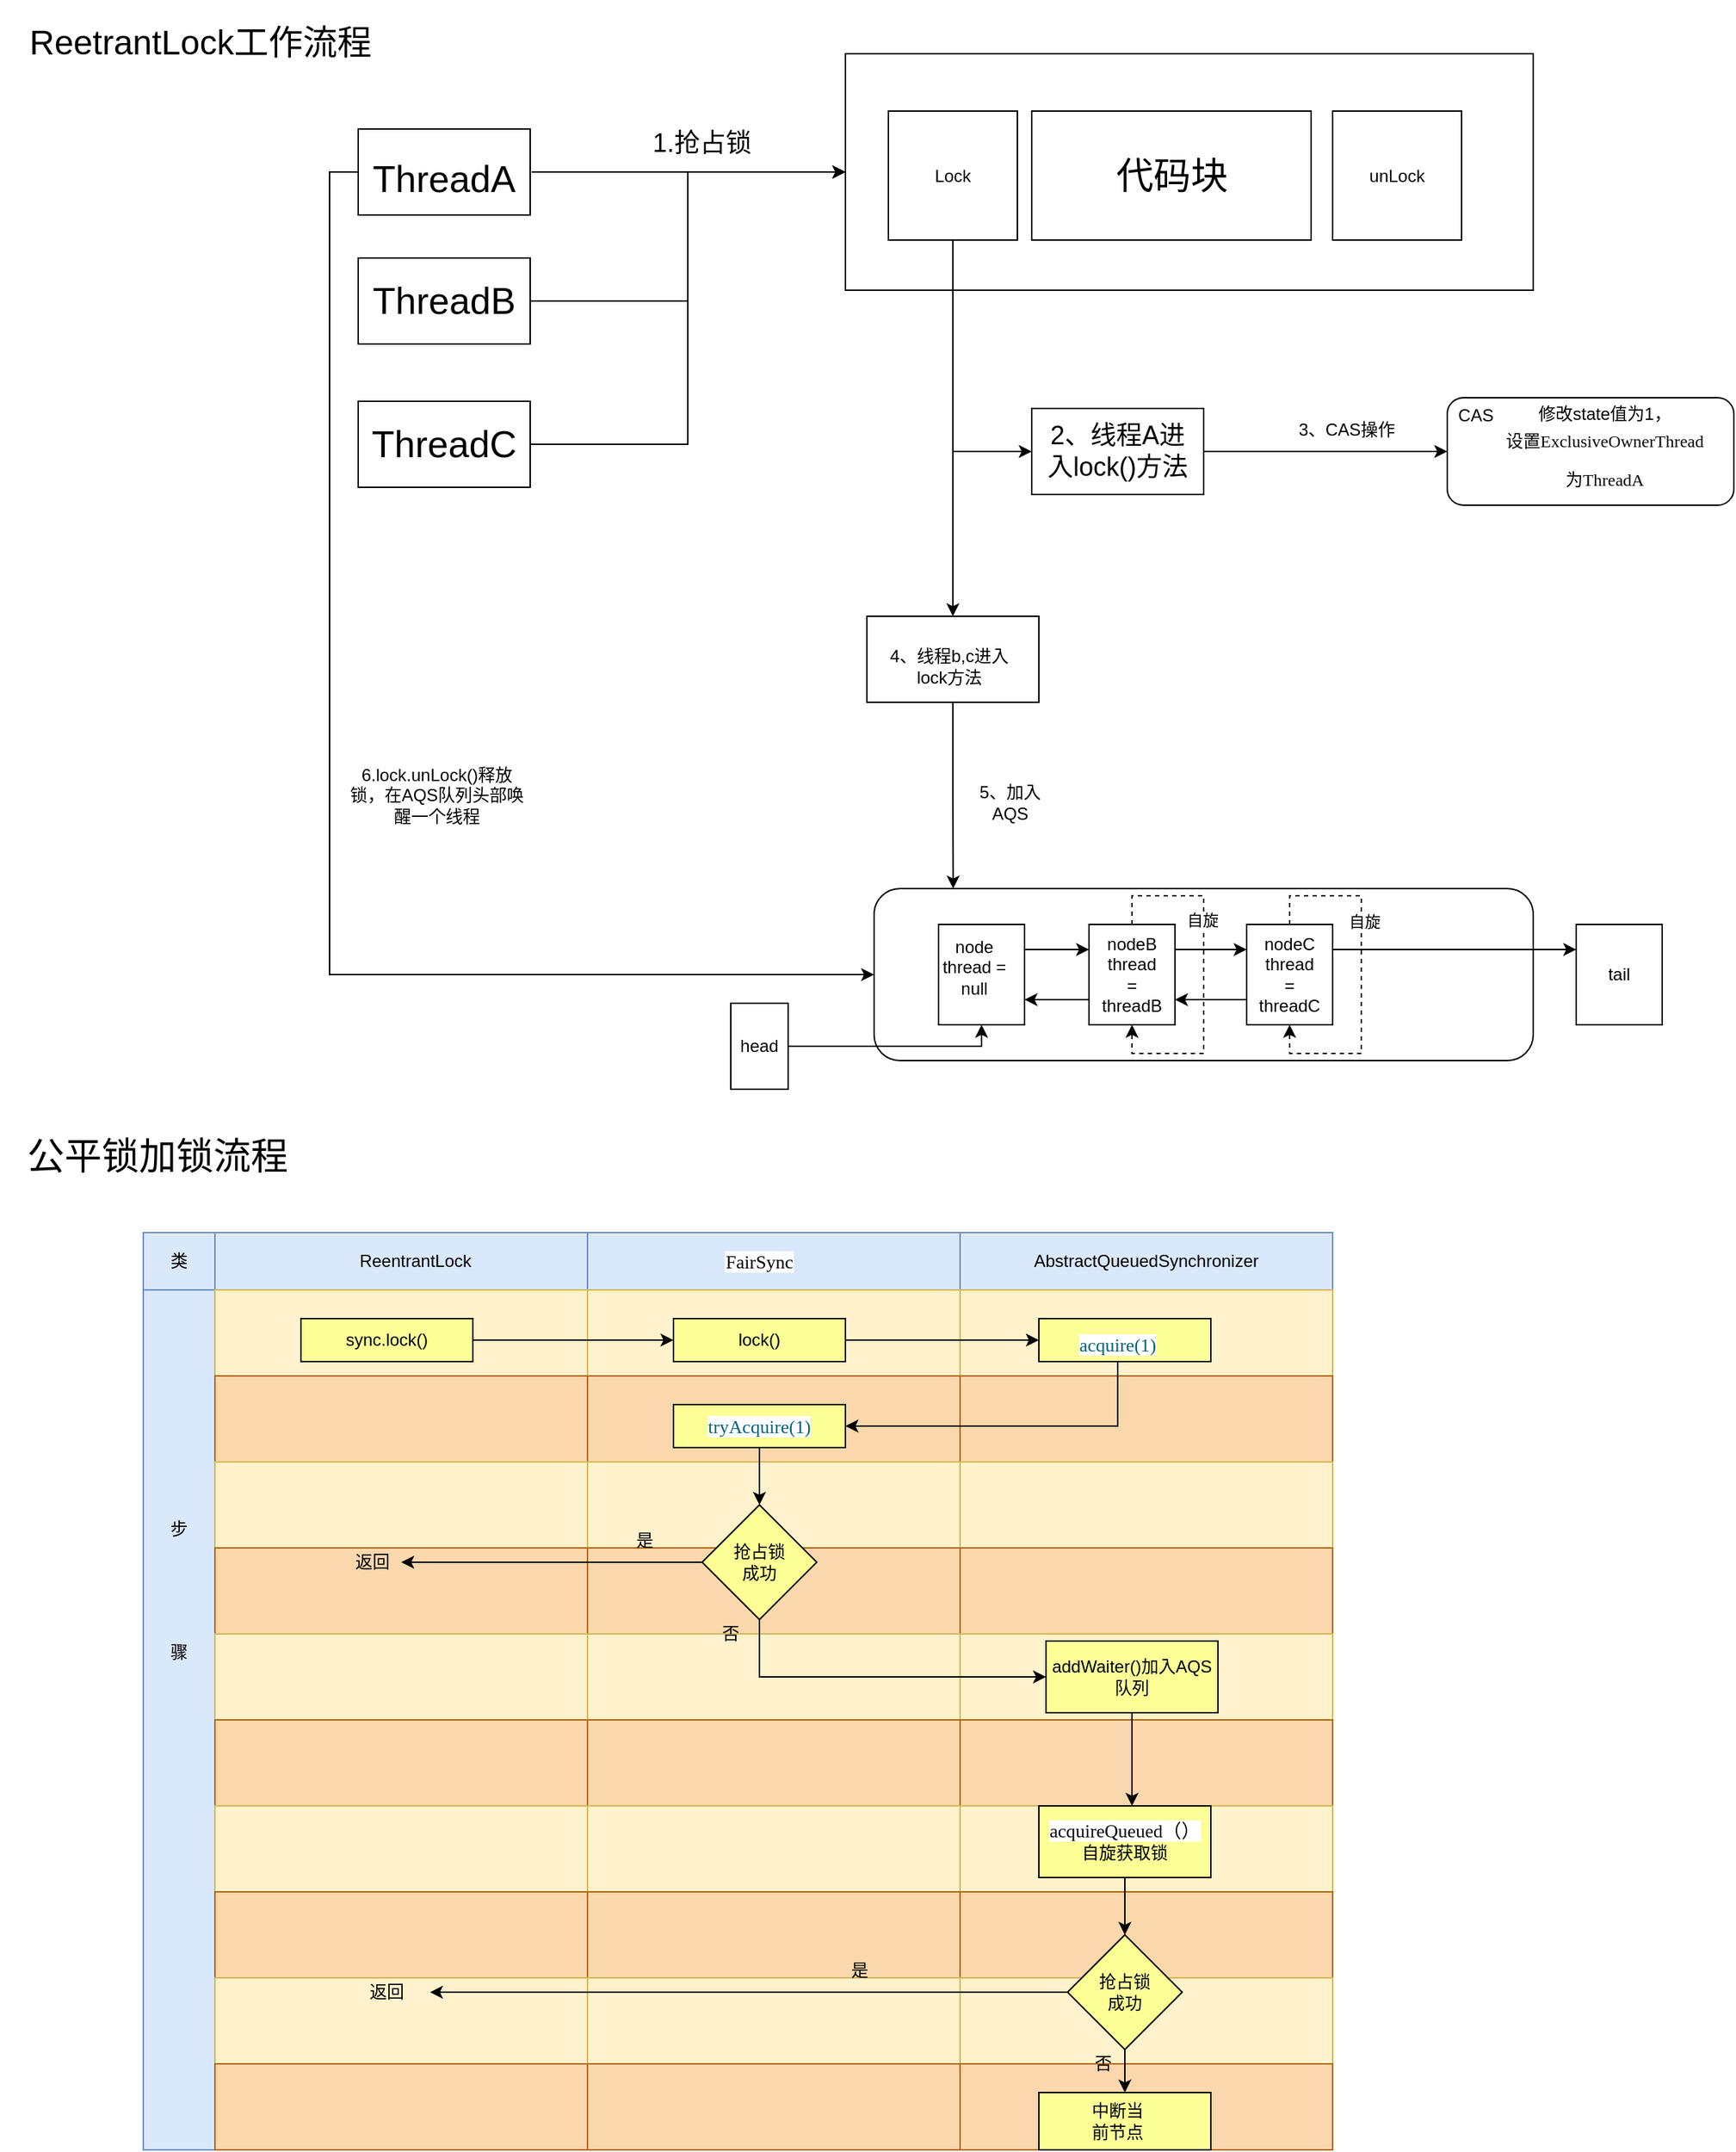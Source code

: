 <mxfile version="14.7.7" type="github" pages="2">
  <diagram id="6a731a19-8d31-9384-78a2-239565b7b9f0" name="ReentrantLock流程图">
    <mxGraphModel dx="1982" dy="435" grid="1" gridSize="10" guides="1" tooltips="1" connect="1" arrows="1" fold="1" page="1" pageScale="1" pageWidth="1169" pageHeight="827" background="none" math="0" shadow="0">
      <root>
        <mxCell id="0" />
        <mxCell id="1" parent="0" />
        <mxCell id="f_UWW3XsLCHWjXA5f-K4-162" value="" style="edgeStyle=orthogonalEdgeStyle;rounded=0;orthogonalLoop=1;jettySize=auto;html=1;" parent="1" edge="1">
          <mxGeometry relative="1" as="geometry">
            <mxPoint x="1224.915" y="1585.5" as="targetPoint" />
          </mxGeometry>
        </mxCell>
        <mxCell id="6T5qeiVzIAEhzXjkzSye-1" style="edgeStyle=orthogonalEdgeStyle;rounded=0;orthogonalLoop=1;jettySize=auto;html=1;exitX=0;exitY=0.5;exitDx=0;exitDy=0;entryX=0;entryY=0.5;entryDx=0;entryDy=0;" parent="1" source="NFommukHjB3zLzGtuHlv-143" target="NFommukHjB3zLzGtuHlv-174" edge="1">
          <mxGeometry relative="1" as="geometry" />
        </mxCell>
        <mxCell id="NFommukHjB3zLzGtuHlv-143" value="" style="rounded=0;whiteSpace=wrap;html=1;" parent="1" vertex="1">
          <mxGeometry x="120" y="100" width="120" height="60" as="geometry" />
        </mxCell>
        <mxCell id="NFommukHjB3zLzGtuHlv-158" style="edgeStyle=orthogonalEdgeStyle;rounded=0;orthogonalLoop=1;jettySize=auto;html=1;exitX=1;exitY=0.5;exitDx=0;exitDy=0;entryX=0;entryY=0.5;entryDx=0;entryDy=0;" parent="1" source="NFommukHjB3zLzGtuHlv-144" target="NFommukHjB3zLzGtuHlv-149" edge="1">
          <mxGeometry relative="1" as="geometry" />
        </mxCell>
        <mxCell id="NFommukHjB3zLzGtuHlv-144" value="" style="rounded=0;whiteSpace=wrap;html=1;" parent="1" vertex="1">
          <mxGeometry x="120" y="190" width="120" height="60" as="geometry" />
        </mxCell>
        <mxCell id="NFommukHjB3zLzGtuHlv-160" style="edgeStyle=orthogonalEdgeStyle;rounded=0;orthogonalLoop=1;jettySize=auto;html=1;exitX=1;exitY=0.5;exitDx=0;exitDy=0;" parent="1" source="NFommukHjB3zLzGtuHlv-145" edge="1">
          <mxGeometry relative="1" as="geometry">
            <mxPoint x="460" y="130" as="targetPoint" />
            <Array as="points">
              <mxPoint x="350" y="320" />
              <mxPoint x="350" y="130" />
            </Array>
          </mxGeometry>
        </mxCell>
        <mxCell id="NFommukHjB3zLzGtuHlv-145" value="" style="rounded=0;whiteSpace=wrap;html=1;" parent="1" vertex="1">
          <mxGeometry x="120" y="290" width="120" height="60" as="geometry" />
        </mxCell>
        <mxCell id="NFommukHjB3zLzGtuHlv-146" value="&lt;font style=&quot;font-size: 26px&quot;&gt;ThreadA&lt;/font&gt;" style="text;html=1;strokeColor=none;fillColor=none;align=center;verticalAlign=middle;whiteSpace=wrap;rounded=0;" parent="1" vertex="1">
          <mxGeometry x="130" y="100" width="100" height="70" as="geometry" />
        </mxCell>
        <mxCell id="NFommukHjB3zLzGtuHlv-147" value="&lt;font style=&quot;font-size: 26px&quot;&gt;ThreadC&lt;/font&gt;" style="text;html=1;strokeColor=none;fillColor=none;align=center;verticalAlign=middle;whiteSpace=wrap;rounded=0;" parent="1" vertex="1">
          <mxGeometry x="130" y="285" width="100" height="70" as="geometry" />
        </mxCell>
        <mxCell id="NFommukHjB3zLzGtuHlv-148" value="&lt;font style=&quot;font-size: 26px&quot;&gt;ThreadB&lt;/font&gt;" style="text;html=1;strokeColor=none;fillColor=none;align=center;verticalAlign=middle;whiteSpace=wrap;rounded=0;" parent="1" vertex="1">
          <mxGeometry x="130" y="185" width="100" height="70" as="geometry" />
        </mxCell>
        <mxCell id="NFommukHjB3zLzGtuHlv-149" value="" style="rounded=0;whiteSpace=wrap;html=1;" parent="1" vertex="1">
          <mxGeometry x="460" y="47.5" width="480" height="165" as="geometry" />
        </mxCell>
        <mxCell id="NFommukHjB3zLzGtuHlv-150" value="" style="rounded=0;whiteSpace=wrap;html=1;" parent="1" vertex="1">
          <mxGeometry x="590" y="87.5" width="195" height="90" as="geometry" />
        </mxCell>
        <mxCell id="NFommukHjB3zLzGtuHlv-151" value="&lt;font style=&quot;font-size: 26px&quot;&gt;代码块&lt;/font&gt;" style="text;html=1;strokeColor=none;fillColor=none;align=center;verticalAlign=middle;whiteSpace=wrap;rounded=0;" parent="1" vertex="1">
          <mxGeometry x="617.5" y="102.5" width="140" height="60" as="geometry" />
        </mxCell>
        <mxCell id="NFommukHjB3zLzGtuHlv-162" style="edgeStyle=orthogonalEdgeStyle;rounded=0;orthogonalLoop=1;jettySize=auto;html=1;exitX=0.5;exitY=1;exitDx=0;exitDy=0;entryX=0;entryY=0.5;entryDx=0;entryDy=0;" parent="1" source="NFommukHjB3zLzGtuHlv-152" target="NFommukHjB3zLzGtuHlv-161" edge="1">
          <mxGeometry relative="1" as="geometry" />
        </mxCell>
        <mxCell id="NFommukHjB3zLzGtuHlv-173" style="edgeStyle=orthogonalEdgeStyle;rounded=0;orthogonalLoop=1;jettySize=auto;html=1;exitX=0.5;exitY=1;exitDx=0;exitDy=0;entryX=0.5;entryY=0;entryDx=0;entryDy=0;" parent="1" source="NFommukHjB3zLzGtuHlv-152" target="NFommukHjB3zLzGtuHlv-171" edge="1">
          <mxGeometry relative="1" as="geometry" />
        </mxCell>
        <mxCell id="NFommukHjB3zLzGtuHlv-152" value="" style="whiteSpace=wrap;html=1;aspect=fixed;" parent="1" vertex="1">
          <mxGeometry x="490" y="87.5" width="90" height="90" as="geometry" />
        </mxCell>
        <mxCell id="NFommukHjB3zLzGtuHlv-154" value="" style="whiteSpace=wrap;html=1;aspect=fixed;" parent="1" vertex="1">
          <mxGeometry x="800" y="87.5" width="90" height="90" as="geometry" />
        </mxCell>
        <mxCell id="NFommukHjB3zLzGtuHlv-155" value="Lock" style="text;html=1;strokeColor=none;fillColor=none;align=center;verticalAlign=middle;whiteSpace=wrap;rounded=0;" parent="1" vertex="1">
          <mxGeometry x="500" y="107.5" width="70" height="50" as="geometry" />
        </mxCell>
        <mxCell id="NFommukHjB3zLzGtuHlv-156" value="unLock" style="text;html=1;strokeColor=none;fillColor=none;align=center;verticalAlign=middle;whiteSpace=wrap;rounded=0;" parent="1" vertex="1">
          <mxGeometry x="810" y="107.5" width="70" height="50" as="geometry" />
        </mxCell>
        <mxCell id="NFommukHjB3zLzGtuHlv-157" value="" style="endArrow=classic;html=1;entryX=0;entryY=0.5;entryDx=0;entryDy=0;" parent="1" target="NFommukHjB3zLzGtuHlv-149" edge="1">
          <mxGeometry width="50" height="50" relative="1" as="geometry">
            <mxPoint x="241" y="130" as="sourcePoint" />
            <mxPoint x="310" y="100" as="targetPoint" />
          </mxGeometry>
        </mxCell>
        <mxCell id="NFommukHjB3zLzGtuHlv-168" style="edgeStyle=orthogonalEdgeStyle;rounded=0;orthogonalLoop=1;jettySize=auto;html=1;exitX=1;exitY=0.5;exitDx=0;exitDy=0;entryX=0;entryY=0.5;entryDx=0;entryDy=0;" parent="1" source="NFommukHjB3zLzGtuHlv-161" target="NFommukHjB3zLzGtuHlv-165" edge="1">
          <mxGeometry relative="1" as="geometry" />
        </mxCell>
        <mxCell id="NFommukHjB3zLzGtuHlv-161" value="" style="rounded=0;whiteSpace=wrap;html=1;" parent="1" vertex="1">
          <mxGeometry x="590" y="295" width="120" height="60" as="geometry" />
        </mxCell>
        <mxCell id="NFommukHjB3zLzGtuHlv-163" value="&lt;font style=&quot;font-size: 18px&quot;&gt;2、线程A进入lock()方法&lt;/font&gt;" style="text;html=1;strokeColor=none;fillColor=none;align=center;verticalAlign=middle;whiteSpace=wrap;rounded=0;" parent="1" vertex="1">
          <mxGeometry x="600" y="300" width="100" height="50" as="geometry" />
        </mxCell>
        <mxCell id="NFommukHjB3zLzGtuHlv-164" value="&lt;font style=&quot;font-size: 18px&quot;&gt;1.抢占锁&lt;/font&gt;" style="text;html=1;strokeColor=none;fillColor=none;align=center;verticalAlign=middle;whiteSpace=wrap;rounded=0;" parent="1" vertex="1">
          <mxGeometry x="320" y="100" width="80" height="20" as="geometry" />
        </mxCell>
        <mxCell id="NFommukHjB3zLzGtuHlv-165" value="" style="rounded=1;whiteSpace=wrap;html=1;" parent="1" vertex="1">
          <mxGeometry x="880" y="287.5" width="200" height="75" as="geometry" />
        </mxCell>
        <mxCell id="NFommukHjB3zLzGtuHlv-167" value="CAS" style="text;html=1;strokeColor=none;fillColor=none;align=center;verticalAlign=middle;whiteSpace=wrap;rounded=0;" parent="1" vertex="1">
          <mxGeometry x="880" y="290" width="40" height="20" as="geometry" />
        </mxCell>
        <mxCell id="NFommukHjB3zLzGtuHlv-169" value="3、CAS操作" style="text;html=1;strokeColor=none;fillColor=none;align=center;verticalAlign=middle;whiteSpace=wrap;rounded=0;" parent="1" vertex="1">
          <mxGeometry x="770" y="300" width="80" height="20" as="geometry" />
        </mxCell>
        <mxCell id="NFommukHjB3zLzGtuHlv-170" value="&lt;p style=&quot;line-height: 0%&quot;&gt;修改state值为1，&lt;br&gt;&lt;/p&gt;&lt;pre style=&quot;background-color: rgb(255 , 255 , 255) ; color: rgb(8 , 8 , 8) ; font-family: &amp;#34;jetbrains mono&amp;#34;&quot;&gt;&lt;font style=&quot;font-size: 12px&quot;&gt;设置ExclusiveOwnerThread&lt;/font&gt;&lt;/pre&gt;&lt;pre style=&quot;background-color: rgb(255 , 255 , 255) ; color: rgb(8 , 8 , 8) ; font-family: &amp;#34;jetbrains mono&amp;#34;&quot;&gt;&lt;font style=&quot;font-size: 12px ; line-height: 50%&quot;&gt;为ThreadA&lt;/font&gt;&lt;/pre&gt;&lt;p&gt;&lt;/p&gt;" style="text;html=1;strokeColor=none;fillColor=none;align=center;verticalAlign=middle;whiteSpace=wrap;rounded=0;" parent="1" vertex="1">
          <mxGeometry x="910" y="290" width="160" height="70" as="geometry" />
        </mxCell>
        <mxCell id="j6xTgLPL60yMczbG0P8d-24" style="edgeStyle=orthogonalEdgeStyle;rounded=0;orthogonalLoop=1;jettySize=auto;html=1;exitX=0.5;exitY=1;exitDx=0;exitDy=0;entryX=0.12;entryY=0;entryDx=0;entryDy=0;entryPerimeter=0;" edge="1" parent="1" source="NFommukHjB3zLzGtuHlv-171" target="NFommukHjB3zLzGtuHlv-174">
          <mxGeometry relative="1" as="geometry" />
        </mxCell>
        <mxCell id="NFommukHjB3zLzGtuHlv-171" value="" style="rounded=0;whiteSpace=wrap;html=1;" parent="1" vertex="1">
          <mxGeometry x="475" y="440" width="120" height="60" as="geometry" />
        </mxCell>
        <mxCell id="NFommukHjB3zLzGtuHlv-172" value="4、线程b,c进入lock方法" style="text;html=1;strokeColor=none;fillColor=none;align=center;verticalAlign=middle;whiteSpace=wrap;rounded=0;" parent="1" vertex="1">
          <mxGeometry x="490" y="460" width="85" height="30" as="geometry" />
        </mxCell>
        <mxCell id="NFommukHjB3zLzGtuHlv-174" value="" style="rounded=1;whiteSpace=wrap;html=1;" parent="1" vertex="1">
          <mxGeometry x="480" y="630" width="460" height="120" as="geometry" />
        </mxCell>
        <mxCell id="NFommukHjB3zLzGtuHlv-181" style="edgeStyle=orthogonalEdgeStyle;rounded=0;orthogonalLoop=1;jettySize=auto;html=1;exitX=1;exitY=0.25;exitDx=0;exitDy=0;entryX=0;entryY=0.25;entryDx=0;entryDy=0;" parent="1" source="NFommukHjB3zLzGtuHlv-175" target="NFommukHjB3zLzGtuHlv-176" edge="1">
          <mxGeometry relative="1" as="geometry" />
        </mxCell>
        <mxCell id="NFommukHjB3zLzGtuHlv-175" value="" style="rounded=0;whiteSpace=wrap;html=1;" parent="1" vertex="1">
          <mxGeometry x="525" y="655" width="60" height="70" as="geometry" />
        </mxCell>
        <mxCell id="NFommukHjB3zLzGtuHlv-182" style="edgeStyle=orthogonalEdgeStyle;rounded=0;orthogonalLoop=1;jettySize=auto;html=1;exitX=0;exitY=0.75;exitDx=0;exitDy=0;entryX=1;entryY=0.75;entryDx=0;entryDy=0;" parent="1" source="NFommukHjB3zLzGtuHlv-176" target="NFommukHjB3zLzGtuHlv-175" edge="1">
          <mxGeometry relative="1" as="geometry" />
        </mxCell>
        <mxCell id="NFommukHjB3zLzGtuHlv-183" style="edgeStyle=orthogonalEdgeStyle;rounded=0;orthogonalLoop=1;jettySize=auto;html=1;exitX=1;exitY=0.25;exitDx=0;exitDy=0;entryX=0;entryY=0.25;entryDx=0;entryDy=0;" parent="1" source="NFommukHjB3zLzGtuHlv-176" target="NFommukHjB3zLzGtuHlv-177" edge="1">
          <mxGeometry relative="1" as="geometry" />
        </mxCell>
        <mxCell id="j6xTgLPL60yMczbG0P8d-16" style="edgeStyle=orthogonalEdgeStyle;rounded=0;orthogonalLoop=1;jettySize=auto;html=1;exitX=0.5;exitY=0;exitDx=0;exitDy=0;dashed=1;entryX=0.5;entryY=1;entryDx=0;entryDy=0;" edge="1" parent="1" source="NFommukHjB3zLzGtuHlv-176" target="NFommukHjB3zLzGtuHlv-176">
          <mxGeometry relative="1" as="geometry" />
        </mxCell>
        <mxCell id="j6xTgLPL60yMczbG0P8d-18" value="自旋" style="edgeLabel;html=1;align=center;verticalAlign=middle;resizable=0;points=[];" vertex="1" connectable="0" parent="j6xTgLPL60yMczbG0P8d-16">
          <mxGeometry x="-0.31" y="-1" relative="1" as="geometry">
            <mxPoint as="offset" />
          </mxGeometry>
        </mxCell>
        <mxCell id="NFommukHjB3zLzGtuHlv-176" value="" style="rounded=0;whiteSpace=wrap;html=1;" parent="1" vertex="1">
          <mxGeometry x="630" y="655" width="60" height="70" as="geometry" />
        </mxCell>
        <mxCell id="NFommukHjB3zLzGtuHlv-184" style="edgeStyle=orthogonalEdgeStyle;rounded=0;orthogonalLoop=1;jettySize=auto;html=1;exitX=0;exitY=0.75;exitDx=0;exitDy=0;entryX=1;entryY=0.75;entryDx=0;entryDy=0;" parent="1" source="NFommukHjB3zLzGtuHlv-177" target="NFommukHjB3zLzGtuHlv-176" edge="1">
          <mxGeometry relative="1" as="geometry" />
        </mxCell>
        <mxCell id="NFommukHjB3zLzGtuHlv-185" style="edgeStyle=orthogonalEdgeStyle;rounded=0;orthogonalLoop=1;jettySize=auto;html=1;exitX=1;exitY=0.25;exitDx=0;exitDy=0;entryX=0;entryY=0.25;entryDx=0;entryDy=0;" parent="1" source="NFommukHjB3zLzGtuHlv-177" target="NFommukHjB3zLzGtuHlv-178" edge="1">
          <mxGeometry relative="1" as="geometry" />
        </mxCell>
        <mxCell id="NFommukHjB3zLzGtuHlv-177" value="" style="rounded=0;whiteSpace=wrap;html=1;" parent="1" vertex="1">
          <mxGeometry x="740" y="655" width="60" height="70" as="geometry" />
        </mxCell>
        <mxCell id="NFommukHjB3zLzGtuHlv-178" value="" style="rounded=0;whiteSpace=wrap;html=1;" parent="1" vertex="1">
          <mxGeometry x="970" y="655" width="60" height="70" as="geometry" />
        </mxCell>
        <mxCell id="NFommukHjB3zLzGtuHlv-179" value="node&lt;br&gt;thread = null" style="text;html=1;strokeColor=none;fillColor=none;align=center;verticalAlign=middle;whiteSpace=wrap;rounded=0;" parent="1" vertex="1">
          <mxGeometry x="520" y="670" width="60" height="30" as="geometry" />
        </mxCell>
        <mxCell id="NFommukHjB3zLzGtuHlv-180" value="tail" style="text;html=1;strokeColor=none;fillColor=none;align=center;verticalAlign=middle;whiteSpace=wrap;rounded=0;" parent="1" vertex="1">
          <mxGeometry x="980" y="680" width="40" height="20" as="geometry" />
        </mxCell>
        <mxCell id="NFommukHjB3zLzGtuHlv-187" value="nodeB&lt;br&gt;thread = threadB" style="text;html=1;strokeColor=none;fillColor=none;align=center;verticalAlign=middle;whiteSpace=wrap;rounded=0;" parent="1" vertex="1">
          <mxGeometry x="640" y="680" width="40" height="20" as="geometry" />
        </mxCell>
        <mxCell id="NFommukHjB3zLzGtuHlv-188" value="nodeC&lt;br&gt;thread = threadC" style="text;html=1;strokeColor=none;fillColor=none;align=center;verticalAlign=middle;whiteSpace=wrap;rounded=0;" parent="1" vertex="1">
          <mxGeometry x="750" y="680" width="40" height="20" as="geometry" />
        </mxCell>
        <mxCell id="NFommukHjB3zLzGtuHlv-190" value="5、加入AQS" style="text;html=1;strokeColor=none;fillColor=none;align=center;verticalAlign=middle;whiteSpace=wrap;rounded=0;" parent="1" vertex="1">
          <mxGeometry x="540" y="560" width="70" height="20" as="geometry" />
        </mxCell>
        <mxCell id="RcJx-P87j4rBMBOSXuBT-1" value="&lt;font style=&quot;font-size: 26px&quot;&gt;公平锁加锁流程&lt;/font&gt;" style="text;html=1;strokeColor=none;fillColor=none;align=center;verticalAlign=middle;whiteSpace=wrap;rounded=0;" parent="1" vertex="1">
          <mxGeometry x="-130" y="807" width="220" height="20" as="geometry" />
        </mxCell>
        <mxCell id="RcJx-P87j4rBMBOSXuBT-2" value="&lt;font style=&quot;font-size: 24px&quot;&gt;ReetrantLock工作流程&lt;/font&gt;" style="text;html=1;strokeColor=none;fillColor=none;align=center;verticalAlign=middle;whiteSpace=wrap;rounded=0;" parent="1" vertex="1">
          <mxGeometry x="-130" y="10" width="280" height="60" as="geometry" />
        </mxCell>
        <mxCell id="PD64JueNODespvE4esXj-3" value="" style="rounded=0;whiteSpace=wrap;html=1;fillColor=#dae8fc;strokeColor=#6c8ebf;" parent="1" vertex="1">
          <mxGeometry x="20" y="870" width="260" height="40" as="geometry" />
        </mxCell>
        <mxCell id="PD64JueNODespvE4esXj-4" value="" style="rounded=0;whiteSpace=wrap;html=1;fillColor=#dae8fc;strokeColor=#6c8ebf;" parent="1" vertex="1">
          <mxGeometry x="280" y="870" width="260" height="40" as="geometry" />
        </mxCell>
        <mxCell id="PD64JueNODespvE4esXj-5" value="" style="rounded=0;whiteSpace=wrap;html=1;fillColor=#dae8fc;strokeColor=#6c8ebf;" parent="1" vertex="1">
          <mxGeometry x="540" y="870" width="260" height="40" as="geometry" />
        </mxCell>
        <mxCell id="PD64JueNODespvE4esXj-6" value="" style="rounded=0;whiteSpace=wrap;html=1;fillColor=#dae8fc;strokeColor=#6c8ebf;" parent="1" vertex="1">
          <mxGeometry x="-30" y="870" width="50" height="40" as="geometry" />
        </mxCell>
        <mxCell id="PD64JueNODespvE4esXj-7" value="" style="rounded=0;whiteSpace=wrap;html=1;fillColor=#dae8fc;strokeColor=#6c8ebf;" parent="1" vertex="1">
          <mxGeometry x="-30" y="910" width="50" height="600" as="geometry" />
        </mxCell>
        <mxCell id="PD64JueNODespvE4esXj-8" value="类" style="text;html=1;strokeColor=none;fillColor=none;align=center;verticalAlign=middle;whiteSpace=wrap;rounded=0;" parent="1" vertex="1">
          <mxGeometry x="-25" y="880" width="40" height="20" as="geometry" />
        </mxCell>
        <mxCell id="PD64JueNODespvE4esXj-9" value="步&lt;br&gt;&lt;br&gt;&lt;br&gt;&lt;br&gt;&lt;br&gt;&lt;br&gt;骤" style="text;html=1;strokeColor=none;fillColor=none;align=center;verticalAlign=middle;whiteSpace=wrap;rounded=0;" parent="1" vertex="1">
          <mxGeometry x="-25" y="1110" width="40" height="20" as="geometry" />
        </mxCell>
        <mxCell id="PD64JueNODespvE4esXj-10" value="ReentrantLock" style="text;html=1;strokeColor=none;fillColor=none;align=center;verticalAlign=middle;whiteSpace=wrap;rounded=0;" parent="1" vertex="1">
          <mxGeometry x="110" y="880" width="100" height="20" as="geometry" />
        </mxCell>
        <mxCell id="PD64JueNODespvE4esXj-11" value="" style="rounded=0;whiteSpace=wrap;html=1;" parent="1" vertex="1">
          <mxGeometry x="20" y="910" width="260" height="60" as="geometry" />
        </mxCell>
        <mxCell id="PD64JueNODespvE4esXj-12" value="" style="rounded=0;whiteSpace=wrap;html=1;" parent="1" vertex="1">
          <mxGeometry x="280" y="910" width="260" height="60" as="geometry" />
        </mxCell>
        <mxCell id="PD64JueNODespvE4esXj-13" value="" style="rounded=0;whiteSpace=wrap;html=1;fillColor=#fff2cc;strokeColor=#d6b656;" parent="1" vertex="1">
          <mxGeometry x="540" y="910" width="260" height="60" as="geometry" />
        </mxCell>
        <mxCell id="PD64JueNODespvE4esXj-14" value="" style="rounded=0;whiteSpace=wrap;html=1;fillColor=#fff2cc;strokeColor=#d6b656;" parent="1" vertex="1">
          <mxGeometry x="20" y="910" width="260" height="60" as="geometry" />
        </mxCell>
        <mxCell id="PD64JueNODespvE4esXj-15" value="" style="rounded=0;whiteSpace=wrap;html=1;fillColor=#fff2cc;strokeColor=#d6b656;" parent="1" vertex="1">
          <mxGeometry x="280" y="910" width="260" height="60" as="geometry" />
        </mxCell>
        <mxCell id="PD64JueNODespvE4esXj-17" value="" style="rounded=0;whiteSpace=wrap;html=1;strokeColor=#b46504;fillColor=#fad7ac;" parent="1" vertex="1">
          <mxGeometry x="540" y="970" width="260" height="60" as="geometry" />
        </mxCell>
        <mxCell id="PD64JueNODespvE4esXj-18" value="" style="rounded=0;whiteSpace=wrap;html=1;strokeColor=#b46504;fillColor=#fad7ac;" parent="1" vertex="1">
          <mxGeometry x="20" y="970" width="260" height="60" as="geometry" />
        </mxCell>
        <mxCell id="PD64JueNODespvE4esXj-19" value="" style="rounded=0;whiteSpace=wrap;html=1;strokeColor=#b46504;fillColor=#fad7ac;" parent="1" vertex="1">
          <mxGeometry x="280" y="970" width="260" height="60" as="geometry" />
        </mxCell>
        <mxCell id="PD64JueNODespvE4esXj-20" value="" style="rounded=0;whiteSpace=wrap;html=1;fillColor=#fff2cc;strokeColor=#d6b656;" parent="1" vertex="1">
          <mxGeometry x="540" y="1030" width="260" height="60" as="geometry" />
        </mxCell>
        <mxCell id="PD64JueNODespvE4esXj-21" value="" style="rounded=0;whiteSpace=wrap;html=1;fillColor=#fff2cc;strokeColor=#d6b656;" parent="1" vertex="1">
          <mxGeometry x="20" y="1030" width="260" height="60" as="geometry" />
        </mxCell>
        <mxCell id="PD64JueNODespvE4esXj-22" value="" style="rounded=0;whiteSpace=wrap;html=1;fillColor=#fff2cc;strokeColor=#d6b656;" parent="1" vertex="1">
          <mxGeometry x="280" y="1030" width="260" height="60" as="geometry" />
        </mxCell>
        <mxCell id="PD64JueNODespvE4esXj-23" value="" style="rounded=0;whiteSpace=wrap;html=1;strokeColor=#b46504;fillColor=#fad7ac;" parent="1" vertex="1">
          <mxGeometry x="540" y="1090" width="260" height="60" as="geometry" />
        </mxCell>
        <mxCell id="PD64JueNODespvE4esXj-24" value="" style="rounded=0;whiteSpace=wrap;html=1;strokeColor=#b46504;fillColor=#fad7ac;" parent="1" vertex="1">
          <mxGeometry x="20" y="1090" width="260" height="60" as="geometry" />
        </mxCell>
        <mxCell id="PD64JueNODespvE4esXj-25" value="" style="rounded=0;whiteSpace=wrap;html=1;strokeColor=#b46504;fillColor=#fad7ac;" parent="1" vertex="1">
          <mxGeometry x="280" y="1090" width="260" height="60" as="geometry" />
        </mxCell>
        <mxCell id="PD64JueNODespvE4esXj-26" value="" style="rounded=0;whiteSpace=wrap;html=1;fillColor=#fff2cc;strokeColor=#d6b656;" parent="1" vertex="1">
          <mxGeometry x="540" y="1150" width="260" height="60" as="geometry" />
        </mxCell>
        <mxCell id="PD64JueNODespvE4esXj-27" value="" style="rounded=0;whiteSpace=wrap;html=1;fillColor=#fff2cc;strokeColor=#d6b656;" parent="1" vertex="1">
          <mxGeometry x="20" y="1150" width="260" height="60" as="geometry" />
        </mxCell>
        <mxCell id="PD64JueNODespvE4esXj-28" value="" style="rounded=0;whiteSpace=wrap;html=1;fillColor=#fff2cc;strokeColor=#d6b656;" parent="1" vertex="1">
          <mxGeometry x="280" y="1150" width="260" height="60" as="geometry" />
        </mxCell>
        <mxCell id="PD64JueNODespvE4esXj-29" value="" style="rounded=0;whiteSpace=wrap;html=1;strokeColor=#b46504;fillColor=#fad7ac;" parent="1" vertex="1">
          <mxGeometry x="540" y="1210" width="260" height="60" as="geometry" />
        </mxCell>
        <mxCell id="PD64JueNODespvE4esXj-30" value="" style="rounded=0;whiteSpace=wrap;html=1;strokeColor=#b46504;fillColor=#fad7ac;" parent="1" vertex="1">
          <mxGeometry x="20" y="1210" width="260" height="60" as="geometry" />
        </mxCell>
        <mxCell id="PD64JueNODespvE4esXj-31" value="" style="rounded=0;whiteSpace=wrap;html=1;strokeColor=#b46504;fillColor=#fad7ac;" parent="1" vertex="1">
          <mxGeometry x="280" y="1210" width="260" height="60" as="geometry" />
        </mxCell>
        <mxCell id="PD64JueNODespvE4esXj-32" value="" style="rounded=0;whiteSpace=wrap;html=1;fillColor=#fff2cc;strokeColor=#d6b656;" parent="1" vertex="1">
          <mxGeometry x="540" y="1270" width="260" height="60" as="geometry" />
        </mxCell>
        <mxCell id="PD64JueNODespvE4esXj-33" value="" style="rounded=0;whiteSpace=wrap;html=1;fillColor=#fff2cc;strokeColor=#d6b656;" parent="1" vertex="1">
          <mxGeometry x="20" y="1270" width="260" height="60" as="geometry" />
        </mxCell>
        <mxCell id="PD64JueNODespvE4esXj-34" value="" style="rounded=0;whiteSpace=wrap;html=1;fillColor=#fff2cc;strokeColor=#d6b656;" parent="1" vertex="1">
          <mxGeometry x="280" y="1270" width="260" height="60" as="geometry" />
        </mxCell>
        <mxCell id="PD64JueNODespvE4esXj-35" value="" style="rounded=0;whiteSpace=wrap;html=1;strokeColor=#b46504;fillColor=#fad7ac;" parent="1" vertex="1">
          <mxGeometry x="540" y="1330" width="260" height="60" as="geometry" />
        </mxCell>
        <mxCell id="PD64JueNODespvE4esXj-36" value="" style="rounded=0;whiteSpace=wrap;html=1;strokeColor=#b46504;fillColor=#fad7ac;" parent="1" vertex="1">
          <mxGeometry x="20" y="1330" width="260" height="60" as="geometry" />
        </mxCell>
        <mxCell id="PD64JueNODespvE4esXj-37" value="" style="rounded=0;whiteSpace=wrap;html=1;strokeColor=#b46504;fillColor=#fad7ac;" parent="1" vertex="1">
          <mxGeometry x="280" y="1330" width="260" height="60" as="geometry" />
        </mxCell>
        <mxCell id="PD64JueNODespvE4esXj-38" value="" style="rounded=0;whiteSpace=wrap;html=1;fillColor=#fff2cc;strokeColor=#d6b656;" parent="1" vertex="1">
          <mxGeometry x="540" y="1390" width="260" height="60" as="geometry" />
        </mxCell>
        <mxCell id="PD64JueNODespvE4esXj-39" value="" style="rounded=0;whiteSpace=wrap;html=1;fillColor=#fff2cc;strokeColor=#d6b656;" parent="1" vertex="1">
          <mxGeometry x="20" y="1390" width="260" height="60" as="geometry" />
        </mxCell>
        <mxCell id="PD64JueNODespvE4esXj-40" value="" style="rounded=0;whiteSpace=wrap;html=1;fillColor=#fff2cc;strokeColor=#d6b656;" parent="1" vertex="1">
          <mxGeometry x="280" y="1390" width="260" height="60" as="geometry" />
        </mxCell>
        <mxCell id="PD64JueNODespvE4esXj-41" value="" style="rounded=0;whiteSpace=wrap;html=1;strokeColor=#b46504;fillColor=#fad7ac;" parent="1" vertex="1">
          <mxGeometry x="540" y="1450" width="260" height="60" as="geometry" />
        </mxCell>
        <mxCell id="PD64JueNODespvE4esXj-42" value="" style="rounded=0;whiteSpace=wrap;html=1;strokeColor=#b46504;fillColor=#fad7ac;" parent="1" vertex="1">
          <mxGeometry x="20" y="1450" width="260" height="60" as="geometry" />
        </mxCell>
        <mxCell id="PD64JueNODespvE4esXj-43" value="" style="rounded=0;whiteSpace=wrap;html=1;strokeColor=#b46504;fillColor=#fad7ac;" parent="1" vertex="1">
          <mxGeometry x="280" y="1450" width="260" height="60" as="geometry" />
        </mxCell>
        <mxCell id="PD64JueNODespvE4esXj-51" style="edgeStyle=orthogonalEdgeStyle;rounded=0;orthogonalLoop=1;jettySize=auto;html=1;exitX=1;exitY=0.5;exitDx=0;exitDy=0;entryX=0;entryY=0.5;entryDx=0;entryDy=0;" parent="1" source="PD64JueNODespvE4esXj-44" target="PD64JueNODespvE4esXj-48" edge="1">
          <mxGeometry relative="1" as="geometry" />
        </mxCell>
        <mxCell id="PD64JueNODespvE4esXj-44" value="" style="rounded=0;whiteSpace=wrap;html=1;fillColor=#FCFF96;" parent="1" vertex="1">
          <mxGeometry x="80" y="930" width="120" height="30" as="geometry" />
        </mxCell>
        <mxCell id="PD64JueNODespvE4esXj-45" value="sync.lock()" style="text;html=1;strokeColor=none;fillColor=none;align=center;verticalAlign=middle;whiteSpace=wrap;rounded=0;" parent="1" vertex="1">
          <mxGeometry x="100" y="935" width="80" height="20" as="geometry" />
        </mxCell>
        <mxCell id="PD64JueNODespvE4esXj-46" value="&lt;pre style=&quot;background-color: #ffffff ; color: #080808 ; font-family: &amp;#34;jetbrains mono&amp;#34; ; font-size: 9.8pt&quot;&gt;&lt;span style=&quot;color: #000000&quot;&gt;FairSync&lt;/span&gt;&lt;/pre&gt;" style="text;html=1;strokeColor=none;fillColor=none;align=center;verticalAlign=middle;whiteSpace=wrap;rounded=0;" parent="1" vertex="1">
          <mxGeometry x="360" y="880" width="80" height="20" as="geometry" />
        </mxCell>
        <mxCell id="PD64JueNODespvE4esXj-54" style="edgeStyle=orthogonalEdgeStyle;rounded=0;orthogonalLoop=1;jettySize=auto;html=1;exitX=1;exitY=0.5;exitDx=0;exitDy=0;entryX=0;entryY=0.5;entryDx=0;entryDy=0;" parent="1" source="PD64JueNODespvE4esXj-48" target="PD64JueNODespvE4esXj-52" edge="1">
          <mxGeometry relative="1" as="geometry" />
        </mxCell>
        <mxCell id="PD64JueNODespvE4esXj-48" value="" style="rounded=0;whiteSpace=wrap;html=1;fillColor=#FCFF96;" parent="1" vertex="1">
          <mxGeometry x="340" y="930" width="120" height="30" as="geometry" />
        </mxCell>
        <mxCell id="PD64JueNODespvE4esXj-49" value="lock()" style="text;html=1;strokeColor=none;fillColor=none;align=center;verticalAlign=middle;whiteSpace=wrap;rounded=0;" parent="1" vertex="1">
          <mxGeometry x="380" y="935" width="40" height="20" as="geometry" />
        </mxCell>
        <mxCell id="PD64JueNODespvE4esXj-50" value="AbstractQueuedSynchronizer" style="text;html=1;strokeColor=none;fillColor=none;align=center;verticalAlign=middle;whiteSpace=wrap;rounded=0;" parent="1" vertex="1">
          <mxGeometry x="650" y="880" width="40" height="20" as="geometry" />
        </mxCell>
        <mxCell id="PD64JueNODespvE4esXj-52" value="&lt;span style=&quot;color: rgba(0 , 0 , 0 , 0) ; font-family: monospace ; font-size: 0px&quot;&gt;%3CmxGraphModel%3E%3Croot%3E%3CmxCell%20id%3D%220%22%2F%3E%3CmxCell%20id%3D%221%22%20parent%3D%220%22%2F%3E%3CmxCell%20id%3D%222%22%20value%3D%22%22%20style%3D%22rounded%3D0%3BwhiteSpace%3Dwrap%3Bhtml%3D1%3BfillColor%3D%23FCFF96%3B%22%20vertex%3D%221%22%20parent%3D%221%22%3E%3CmxGeometry%20x%3D%22340%22%20y%3D%22930%22%20width%3D%22120%22%20height%3D%2230%22%20as%3D%22geometry%22%2F%3E%3C%2FmxCell%3E%3C%2Froot%3E%3C%2FmxGraphModel%3E&lt;/span&gt;" style="rounded=0;whiteSpace=wrap;html=1;fillColor=#FCFF96;" parent="1" vertex="1">
          <mxGeometry x="595" y="930" width="120" height="30" as="geometry" />
        </mxCell>
        <mxCell id="PD64JueNODespvE4esXj-57" style="edgeStyle=orthogonalEdgeStyle;rounded=0;orthogonalLoop=1;jettySize=auto;html=1;exitX=0.5;exitY=1;exitDx=0;exitDy=0;entryX=1;entryY=0.5;entryDx=0;entryDy=0;" parent="1" source="PD64JueNODespvE4esXj-53" target="PD64JueNODespvE4esXj-56" edge="1">
          <mxGeometry relative="1" as="geometry" />
        </mxCell>
        <mxCell id="PD64JueNODespvE4esXj-53" value="&lt;pre style=&quot;background-color: #ffffff ; color: #080808 ; font-family: &amp;#34;jetbrains mono&amp;#34; ; font-size: 9.8pt&quot;&gt;&lt;span style=&quot;color: #00627a&quot;&gt;acquire(1)&lt;/span&gt;&lt;/pre&gt;" style="text;html=1;strokeColor=none;fillColor=none;align=center;verticalAlign=middle;whiteSpace=wrap;rounded=0;" parent="1" vertex="1">
          <mxGeometry x="620" y="935" width="60" height="25" as="geometry" />
        </mxCell>
        <mxCell id="PD64JueNODespvE4esXj-60" style="edgeStyle=orthogonalEdgeStyle;rounded=0;orthogonalLoop=1;jettySize=auto;html=1;exitX=0.5;exitY=1;exitDx=0;exitDy=0;entryX=0.5;entryY=0;entryDx=0;entryDy=0;" parent="1" source="PD64JueNODespvE4esXj-56" target="PD64JueNODespvE4esXj-58" edge="1">
          <mxGeometry relative="1" as="geometry" />
        </mxCell>
        <mxCell id="PD64JueNODespvE4esXj-56" value="&lt;pre style=&quot;background-color: #ffffff ; color: #080808 ; font-family: &amp;#34;jetbrains mono&amp;#34; ; font-size: 9.8pt&quot;&gt;&lt;span style=&quot;color: #00627a&quot;&gt;tryAcquire(1)&lt;/span&gt;&lt;/pre&gt;" style="rounded=0;whiteSpace=wrap;html=1;fillColor=#FCFF96;" parent="1" vertex="1">
          <mxGeometry x="340" y="990" width="120" height="30" as="geometry" />
        </mxCell>
        <mxCell id="PD64JueNODespvE4esXj-62" style="edgeStyle=orthogonalEdgeStyle;rounded=0;orthogonalLoop=1;jettySize=auto;html=1;exitX=0;exitY=0.5;exitDx=0;exitDy=0;entryX=1;entryY=0.5;entryDx=0;entryDy=0;" parent="1" source="PD64JueNODespvE4esXj-58" target="PD64JueNODespvE4esXj-61" edge="1">
          <mxGeometry relative="1" as="geometry" />
        </mxCell>
        <mxCell id="PD64JueNODespvE4esXj-65" style="edgeStyle=orthogonalEdgeStyle;rounded=0;orthogonalLoop=1;jettySize=auto;html=1;exitX=0.5;exitY=1;exitDx=0;exitDy=0;entryX=0;entryY=0.5;entryDx=0;entryDy=0;" parent="1" source="PD64JueNODespvE4esXj-58" target="PD64JueNODespvE4esXj-64" edge="1">
          <mxGeometry relative="1" as="geometry" />
        </mxCell>
        <mxCell id="PD64JueNODespvE4esXj-58" value="" style="rhombus;whiteSpace=wrap;html=1;fillColor=#FCFF96;" parent="1" vertex="1">
          <mxGeometry x="360" y="1060" width="80" height="80" as="geometry" />
        </mxCell>
        <mxCell id="PD64JueNODespvE4esXj-59" value="抢占锁成功" style="text;html=1;strokeColor=none;fillColor=none;align=center;verticalAlign=middle;whiteSpace=wrap;rounded=0;" parent="1" vertex="1">
          <mxGeometry x="380" y="1090" width="40" height="20" as="geometry" />
        </mxCell>
        <mxCell id="PD64JueNODespvE4esXj-61" value="返回" style="text;html=1;strokeColor=none;fillColor=none;align=center;verticalAlign=middle;whiteSpace=wrap;rounded=0;" parent="1" vertex="1">
          <mxGeometry x="110" y="1090" width="40" height="20" as="geometry" />
        </mxCell>
        <mxCell id="PD64JueNODespvE4esXj-63" value="是" style="text;html=1;strokeColor=none;fillColor=none;align=center;verticalAlign=middle;whiteSpace=wrap;rounded=0;" parent="1" vertex="1">
          <mxGeometry x="300" y="1070" width="40" height="30" as="geometry" />
        </mxCell>
        <mxCell id="6T5qeiVzIAEhzXjkzSye-5" style="edgeStyle=orthogonalEdgeStyle;rounded=0;orthogonalLoop=1;jettySize=auto;html=1;exitX=0.5;exitY=1;exitDx=0;exitDy=0;entryX=0.5;entryY=0;entryDx=0;entryDy=0;" parent="1" source="PD64JueNODespvE4esXj-64" edge="1">
          <mxGeometry relative="1" as="geometry">
            <mxPoint x="660" y="1270" as="targetPoint" />
          </mxGeometry>
        </mxCell>
        <mxCell id="PD64JueNODespvE4esXj-64" value="addWaiter()加入AQS队列" style="rounded=0;whiteSpace=wrap;html=1;fillColor=#FCFF96;" parent="1" vertex="1">
          <mxGeometry x="600" y="1155" width="120" height="50" as="geometry" />
        </mxCell>
        <mxCell id="PD64JueNODespvE4esXj-66" value="否" style="text;html=1;strokeColor=none;fillColor=none;align=center;verticalAlign=middle;whiteSpace=wrap;rounded=0;" parent="1" vertex="1">
          <mxGeometry x="360" y="1140" width="40" height="20" as="geometry" />
        </mxCell>
        <mxCell id="6T5qeiVzIAEhzXjkzSye-2" value="6.lock.unLock()释放锁，在AQS队列头部唤醒一个线程" style="text;html=1;strokeColor=none;fillColor=none;align=center;verticalAlign=middle;whiteSpace=wrap;rounded=0;" parent="1" vertex="1">
          <mxGeometry x="110" y="540" width="130" height="50" as="geometry" />
        </mxCell>
        <mxCell id="j6xTgLPL60yMczbG0P8d-1" value="" style="rounded=0;whiteSpace=wrap;html=1;fillColor=#FCFF96;" vertex="1" parent="1">
          <mxGeometry x="595" y="1270" width="120" height="50" as="geometry" />
        </mxCell>
        <mxCell id="j6xTgLPL60yMczbG0P8d-5" style="edgeStyle=orthogonalEdgeStyle;rounded=0;orthogonalLoop=1;jettySize=auto;html=1;exitX=0.5;exitY=1;exitDx=0;exitDy=0;entryX=0.5;entryY=0;entryDx=0;entryDy=0;" edge="1" parent="1" source="j6xTgLPL60yMczbG0P8d-2" target="j6xTgLPL60yMczbG0P8d-3">
          <mxGeometry relative="1" as="geometry" />
        </mxCell>
        <mxCell id="j6xTgLPL60yMczbG0P8d-2" value="&lt;span style=&quot;background-color: rgb(255 , 255 , 255) ; color: rgb(8 , 8 , 8) ; font-family: &amp;#34;jetbrains mono&amp;#34; ; font-size: 9.8pt&quot;&gt;acquireQueued（）&lt;/span&gt;自旋获取锁" style="text;html=1;strokeColor=none;fillColor=none;align=center;verticalAlign=middle;whiteSpace=wrap;rounded=0;" vertex="1" parent="1">
          <mxGeometry x="600" y="1270" width="110" height="50" as="geometry" />
        </mxCell>
        <mxCell id="j6xTgLPL60yMczbG0P8d-7" style="edgeStyle=orthogonalEdgeStyle;rounded=0;orthogonalLoop=1;jettySize=auto;html=1;exitX=0;exitY=0.5;exitDx=0;exitDy=0;entryX=0.577;entryY=0.167;entryDx=0;entryDy=0;entryPerimeter=0;" edge="1" parent="1" source="j6xTgLPL60yMczbG0P8d-3" target="PD64JueNODespvE4esXj-39">
          <mxGeometry relative="1" as="geometry" />
        </mxCell>
        <mxCell id="j6xTgLPL60yMczbG0P8d-13" style="edgeStyle=orthogonalEdgeStyle;rounded=0;orthogonalLoop=1;jettySize=auto;html=1;exitX=0.5;exitY=1;exitDx=0;exitDy=0;entryX=0.5;entryY=0;entryDx=0;entryDy=0;" edge="1" parent="1" source="j6xTgLPL60yMczbG0P8d-3" target="j6xTgLPL60yMczbG0P8d-10">
          <mxGeometry relative="1" as="geometry" />
        </mxCell>
        <mxCell id="j6xTgLPL60yMczbG0P8d-3" value="" style="rhombus;whiteSpace=wrap;html=1;fillColor=#FCFF96;" vertex="1" parent="1">
          <mxGeometry x="615" y="1360" width="80" height="80" as="geometry" />
        </mxCell>
        <mxCell id="j6xTgLPL60yMczbG0P8d-4" value="抢占锁成功" style="text;html=1;strokeColor=none;fillColor=none;align=center;verticalAlign=middle;whiteSpace=wrap;rounded=0;" vertex="1" parent="1">
          <mxGeometry x="635" y="1390" width="40" height="20" as="geometry" />
        </mxCell>
        <mxCell id="j6xTgLPL60yMczbG0P8d-8" value="返回" style="text;html=1;strokeColor=none;fillColor=none;align=center;verticalAlign=middle;whiteSpace=wrap;rounded=0;" vertex="1" parent="1">
          <mxGeometry x="120" y="1390" width="40" height="20" as="geometry" />
        </mxCell>
        <mxCell id="j6xTgLPL60yMczbG0P8d-9" value="是" style="text;html=1;strokeColor=none;fillColor=none;align=center;verticalAlign=middle;whiteSpace=wrap;rounded=0;" vertex="1" parent="1">
          <mxGeometry x="450" y="1370" width="40" height="30" as="geometry" />
        </mxCell>
        <mxCell id="j6xTgLPL60yMczbG0P8d-10" value="" style="rounded=0;whiteSpace=wrap;html=1;fillColor=#FCFF96;" vertex="1" parent="1">
          <mxGeometry x="595" y="1470" width="120" height="40" as="geometry" />
        </mxCell>
        <mxCell id="j6xTgLPL60yMczbG0P8d-12" value="中断当前节点" style="text;html=1;strokeColor=none;fillColor=none;align=center;verticalAlign=middle;whiteSpace=wrap;rounded=0;" vertex="1" parent="1">
          <mxGeometry x="630" y="1480" width="40" height="20" as="geometry" />
        </mxCell>
        <mxCell id="j6xTgLPL60yMczbG0P8d-14" value="否" style="text;html=1;strokeColor=none;fillColor=none;align=center;verticalAlign=middle;whiteSpace=wrap;rounded=0;" vertex="1" parent="1">
          <mxGeometry x="620" y="1440" width="40" height="20" as="geometry" />
        </mxCell>
        <mxCell id="j6xTgLPL60yMczbG0P8d-17" style="edgeStyle=orthogonalEdgeStyle;rounded=0;orthogonalLoop=1;jettySize=auto;html=1;exitX=0.5;exitY=0;exitDx=0;exitDy=0;dashed=1;" edge="1" parent="1" source="NFommukHjB3zLzGtuHlv-177" target="NFommukHjB3zLzGtuHlv-177">
          <mxGeometry relative="1" as="geometry" />
        </mxCell>
        <mxCell id="j6xTgLPL60yMczbG0P8d-19" value="自旋" style="edgeLabel;html=1;align=center;verticalAlign=middle;resizable=0;points=[];" vertex="1" connectable="0" parent="j6xTgLPL60yMczbG0P8d-17">
          <mxGeometry x="-0.301" y="2" relative="1" as="geometry">
            <mxPoint as="offset" />
          </mxGeometry>
        </mxCell>
        <mxCell id="j6xTgLPL60yMczbG0P8d-20" value="" style="rounded=0;whiteSpace=wrap;html=1;fillColor=#FFFFFF;" vertex="1" parent="1">
          <mxGeometry x="380" y="710" width="40" height="60" as="geometry" />
        </mxCell>
        <mxCell id="j6xTgLPL60yMczbG0P8d-22" style="edgeStyle=orthogonalEdgeStyle;rounded=0;orthogonalLoop=1;jettySize=auto;html=1;exitX=1;exitY=0.5;exitDx=0;exitDy=0;entryX=0.5;entryY=1;entryDx=0;entryDy=0;" edge="1" parent="1" source="j6xTgLPL60yMczbG0P8d-21" target="NFommukHjB3zLzGtuHlv-175">
          <mxGeometry relative="1" as="geometry">
            <Array as="points">
              <mxPoint x="555" y="740" />
            </Array>
          </mxGeometry>
        </mxCell>
        <mxCell id="j6xTgLPL60yMczbG0P8d-21" value="head" style="text;html=1;strokeColor=none;fillColor=none;align=center;verticalAlign=middle;whiteSpace=wrap;rounded=0;" vertex="1" parent="1">
          <mxGeometry x="380" y="730" width="40" height="20" as="geometry" />
        </mxCell>
      </root>
    </mxGraphModel>
  </diagram>
  <diagram id="3HBTe3JO2InjXTXmlXt1" name="第 2 页">
    <mxGraphModel dx="1422" dy="762" grid="1" gridSize="10" guides="1" tooltips="1" connect="1" arrows="1" fold="1" page="1" pageScale="1" pageWidth="827" pageHeight="1169" math="0" shadow="0">
      <root>
        <mxCell id="2FItmUdA5jQQjnVSpJiq-0" />
        <mxCell id="2FItmUdA5jQQjnVSpJiq-1" parent="2FItmUdA5jQQjnVSpJiq-0" />
      </root>
    </mxGraphModel>
  </diagram>
</mxfile>
